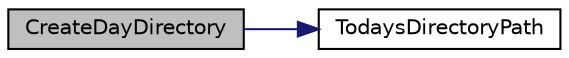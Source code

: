 digraph "CreateDayDirectory"
{
 // INTERACTIVE_SVG=YES
  edge [fontname="Helvetica",fontsize="10",labelfontname="Helvetica",labelfontsize="10"];
  node [fontname="Helvetica",fontsize="10",shape=record];
  rankdir="LR";
  Node36 [label="CreateDayDirectory",height=0.2,width=0.4,color="black", fillcolor="grey75", style="filled", fontcolor="black"];
  Node36 -> Node37 [color="midnightblue",fontsize="10",style="solid",fontname="Helvetica"];
  Node37 [label="TodaysDirectoryPath",height=0.2,width=0.4,color="black", fillcolor="white", style="filled",URL="$roc2_8c.html#a29819f4927e98849304e948f13c12574"];
}
